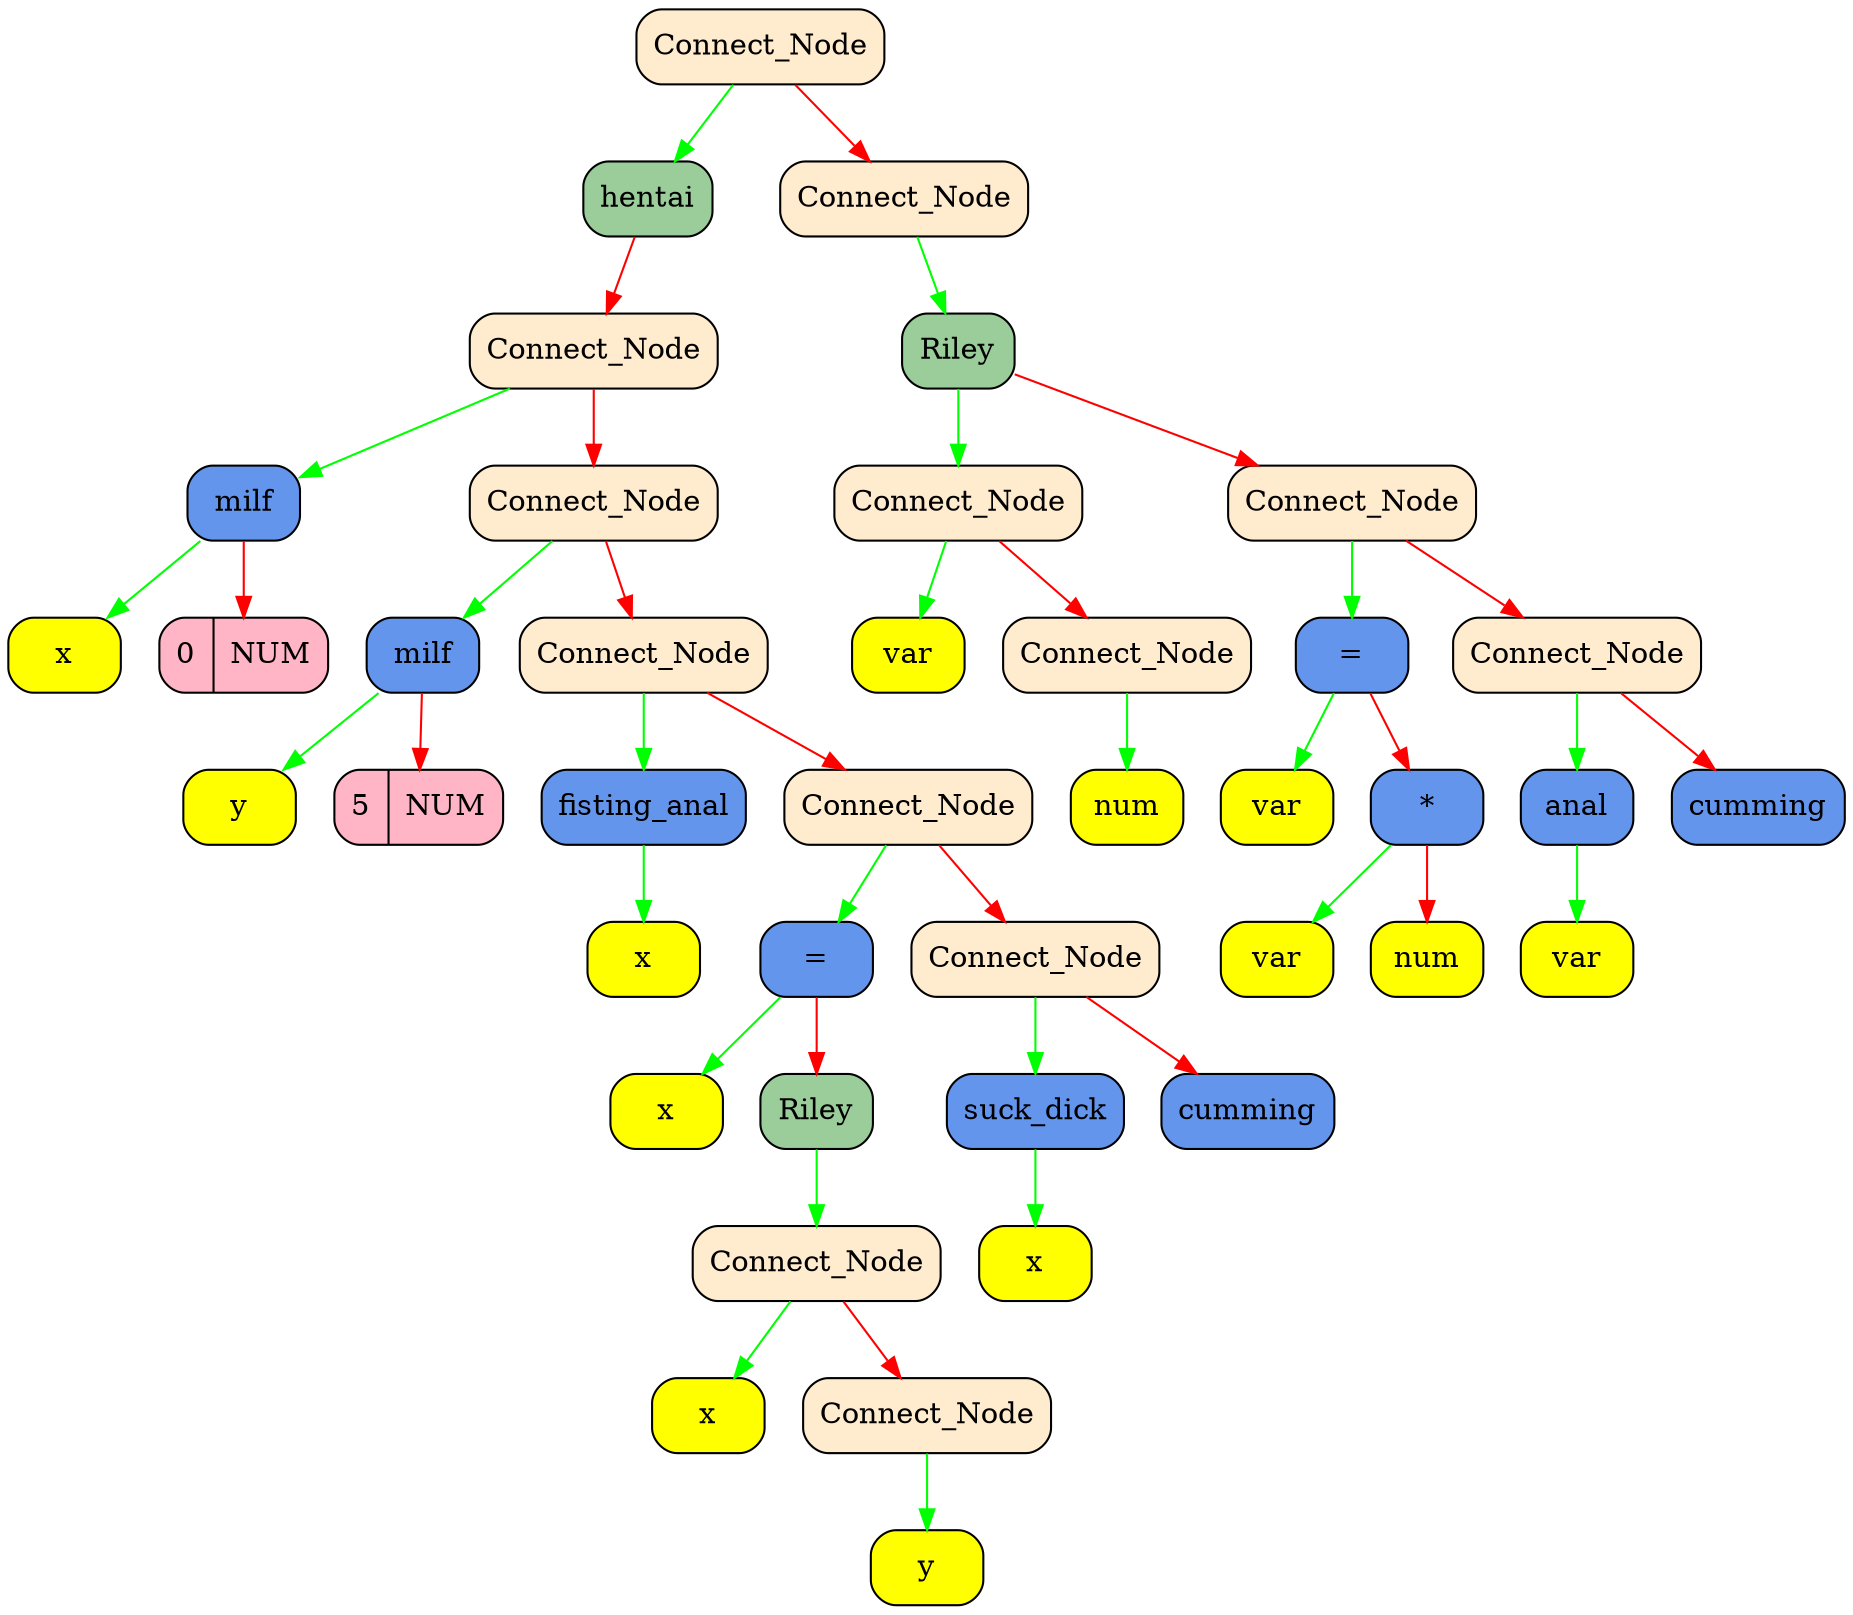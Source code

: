 digraph Tree
{
   rankdir = HR;
   node[fontsize=14];
   edge[color="black",fontcolor="blue",fontsize=12];
   "0x1026024d0"[shape = Mrecord, style = filled, fillcolor = "blanchedalmond",   label = " <value> Connect_Node"];
  "0x1026024d0" -> "0x102602aa0" [color = "green"];
  "0x1026024d0" -> "0x102602500" [color = "red"];
   "0x102602aa0"[shape = Mrecord, style = filled, fillcolor = "darkseagreen3",   label = " <value> hentai"];
  "0x102602aa0" -> "0x102602ad0" [color = "red"];
   "0x102602ad0"[shape = Mrecord, style = filled, fillcolor = "blanchedalmond",   label = " <value> Connect_Node"];
  "0x102602ad0" -> "0x102601a20" [color = "green"];
  "0x102602ad0" -> "0x102602b00" [color = "red"];
   "0x102601a20"[shape = Mrecord, style = filled, fillcolor = "cornflowerblue",   label = " <value> milf"];
  "0x102601a20" -> "0x102601ab0" [color = "green"];
  "0x102601a20" -> "0x102601a50" [color = "red"];
   "0x102601ab0"[shape = Mrecord, style = filled, fillcolor = "yellow",   label = " <value> x"];
   "0x102601a50"[shape = Mrecord, style = filled, fillcolor = "pink1",   label = " <value> 0 | NUM  "];
   "0x102602b00"[shape = Mrecord, style = filled, fillcolor = "blanchedalmond",   label = " <value> Connect_Node"];
  "0x102602b00" -> "0x102601930" [color = "green"];
  "0x102602b00" -> "0x102602b30" [color = "red"];
   "0x102601930"[shape = Mrecord, style = filled, fillcolor = "cornflowerblue",   label = " <value> milf"];
  "0x102601930" -> "0x1026019c0" [color = "green"];
  "0x102601930" -> "0x102601960" [color = "red"];
   "0x1026019c0"[shape = Mrecord, style = filled, fillcolor = "yellow",   label = " <value> y"];
   "0x102601960"[shape = Mrecord, style = filled, fillcolor = "pink1",   label = " <value> 5 | NUM  "];
   "0x102602b30"[shape = Mrecord, style = filled, fillcolor = "blanchedalmond",   label = " <value> Connect_Node"];
  "0x102602b30" -> "0x102601870" [color = "green"];
  "0x102602b30" -> "0x102602b60" [color = "red"];
   "0x102601870"[shape = Mrecord, style = filled, fillcolor = "cornflowerblue",   label = " <value> fisting_anal"];
  "0x102601870" -> "0x1026018d0" [color = "green"];
   "0x1026018d0"[shape = Mrecord, style = filled, fillcolor = "yellow",   label = " <value> x"];
   "0x102602b60"[shape = Mrecord, style = filled, fillcolor = "blanchedalmond",   label = " <value> Connect_Node"];
  "0x102602b60" -> "0x102602d10" [color = "green"];
  "0x102602b60" -> "0x102602b90" [color = "red"];
   "0x102602d10"[shape = Mrecord, style = filled, fillcolor = "cornflowerblue",   label = " <value> ="];
  "0x102602d10" -> "0x102601810" [color = "green"];
  "0x102602d10" -> "0x102602d70" [color = "red"];
   "0x102601810"[shape = Mrecord, style = filled, fillcolor = "yellow",   label = " <value> x"];
   "0x102602d70"[shape = Mrecord, style = filled, fillcolor = "darkseagreen3",   label = " <value> Riley"];
  "0x102602d70" -> "0x102602da0" [color = "green"];
   "0x102602da0"[shape = Mrecord, style = filled, fillcolor = "blanchedalmond",   label = " <value> Connect_Node"];
  "0x102602da0" -> "0x102601750" [color = "green"];
  "0x102602da0" -> "0x102602dd0" [color = "red"];
   "0x102601750"[shape = Mrecord, style = filled, fillcolor = "yellow",   label = " <value> x"];
   "0x102602dd0"[shape = Mrecord, style = filled, fillcolor = "blanchedalmond",   label = " <value> Connect_Node"];
  "0x102602dd0" -> "0x102602e30" [color = "green"];
   "0x102602e30"[shape = Mrecord, style = filled, fillcolor = "yellow",   label = " <value> y"];
   "0x102602b90"[shape = Mrecord, style = filled, fillcolor = "blanchedalmond",   label = " <value> Connect_Node"];
  "0x102602b90" -> "0x102602c50" [color = "green"];
  "0x102602b90" -> "0x102602bf0" [color = "red"];
   "0x102602c50"[shape = Mrecord, style = filled, fillcolor = "cornflowerblue",   label = " <value> suck_dick"];
  "0x102602c50" -> "0x102602cb0" [color = "green"];
   "0x102602cb0"[shape = Mrecord, style = filled, fillcolor = "yellow",   label = " <value> x"];
   "0x102602bf0"[shape = Mrecord, style = filled, fillcolor = "cornflowerblue",   label = " <value> cumming"];
   "0x102602500"[shape = Mrecord, style = filled, fillcolor = "blanchedalmond",   label = " <value> Connect_Node"];
  "0x102602500" -> "0x102602560" [color = "green"];
   "0x102602560"[shape = Mrecord, style = filled, fillcolor = "darkseagreen3",   label = " <value> Riley"];
  "0x102602560" -> "0x1026028f0" [color = "green"];
  "0x102602560" -> "0x102602590" [color = "red"];
   "0x1026028f0"[shape = Mrecord, style = filled, fillcolor = "blanchedalmond",   label = " <value> Connect_Node"];
  "0x1026028f0" -> "0x1026029e0" [color = "green"];
  "0x1026028f0" -> "0x102602920" [color = "red"];
   "0x1026029e0"[shape = Mrecord, style = filled, fillcolor = "yellow",   label = " <value> var"];
   "0x102602920"[shape = Mrecord, style = filled, fillcolor = "blanchedalmond",   label = " <value> Connect_Node"];
  "0x102602920" -> "0x102602980" [color = "green"];
   "0x102602980"[shape = Mrecord, style = filled, fillcolor = "yellow",   label = " <value> num"];
   "0x102602590"[shape = Mrecord, style = filled, fillcolor = "blanchedalmond",   label = " <value> Connect_Node"];
  "0x102602590" -> "0x102602740" [color = "green"];
  "0x102602590" -> "0x1026025c0" [color = "red"];
   "0x102602740"[shape = Mrecord, style = filled, fillcolor = "cornflowerblue",   label = " <value> ="];
  "0x102602740" -> "0x1026028c0" [color = "green"];
  "0x102602740" -> "0x1026027a0" [color = "red"];
   "0x1026028c0"[shape = Mrecord, style = filled, fillcolor = "yellow",   label = " <value> var"];
   "0x1026027a0"[shape = Mrecord, style = filled, fillcolor = "cornflowerblue",   label = " <value> *"];
  "0x1026027a0" -> "0x102602860" [color = "green"];
  "0x1026027a0" -> "0x102602800" [color = "red"];
   "0x102602860"[shape = Mrecord, style = filled, fillcolor = "yellow",   label = " <value> var"];
   "0x102602800"[shape = Mrecord, style = filled, fillcolor = "yellow",   label = " <value> num"];
   "0x1026025c0"[shape = Mrecord, style = filled, fillcolor = "blanchedalmond",   label = " <value> Connect_Node"];
  "0x1026025c0" -> "0x102602680" [color = "green"];
  "0x1026025c0" -> "0x102602620" [color = "red"];
   "0x102602680"[shape = Mrecord, style = filled, fillcolor = "cornflowerblue",   label = " <value> anal"];
  "0x102602680" -> "0x1026026e0" [color = "green"];
   "0x1026026e0"[shape = Mrecord, style = filled, fillcolor = "yellow",   label = " <value> var"];
   "0x102602620"[shape = Mrecord, style = filled, fillcolor = "cornflowerblue",   label = " <value> cumming"];
}